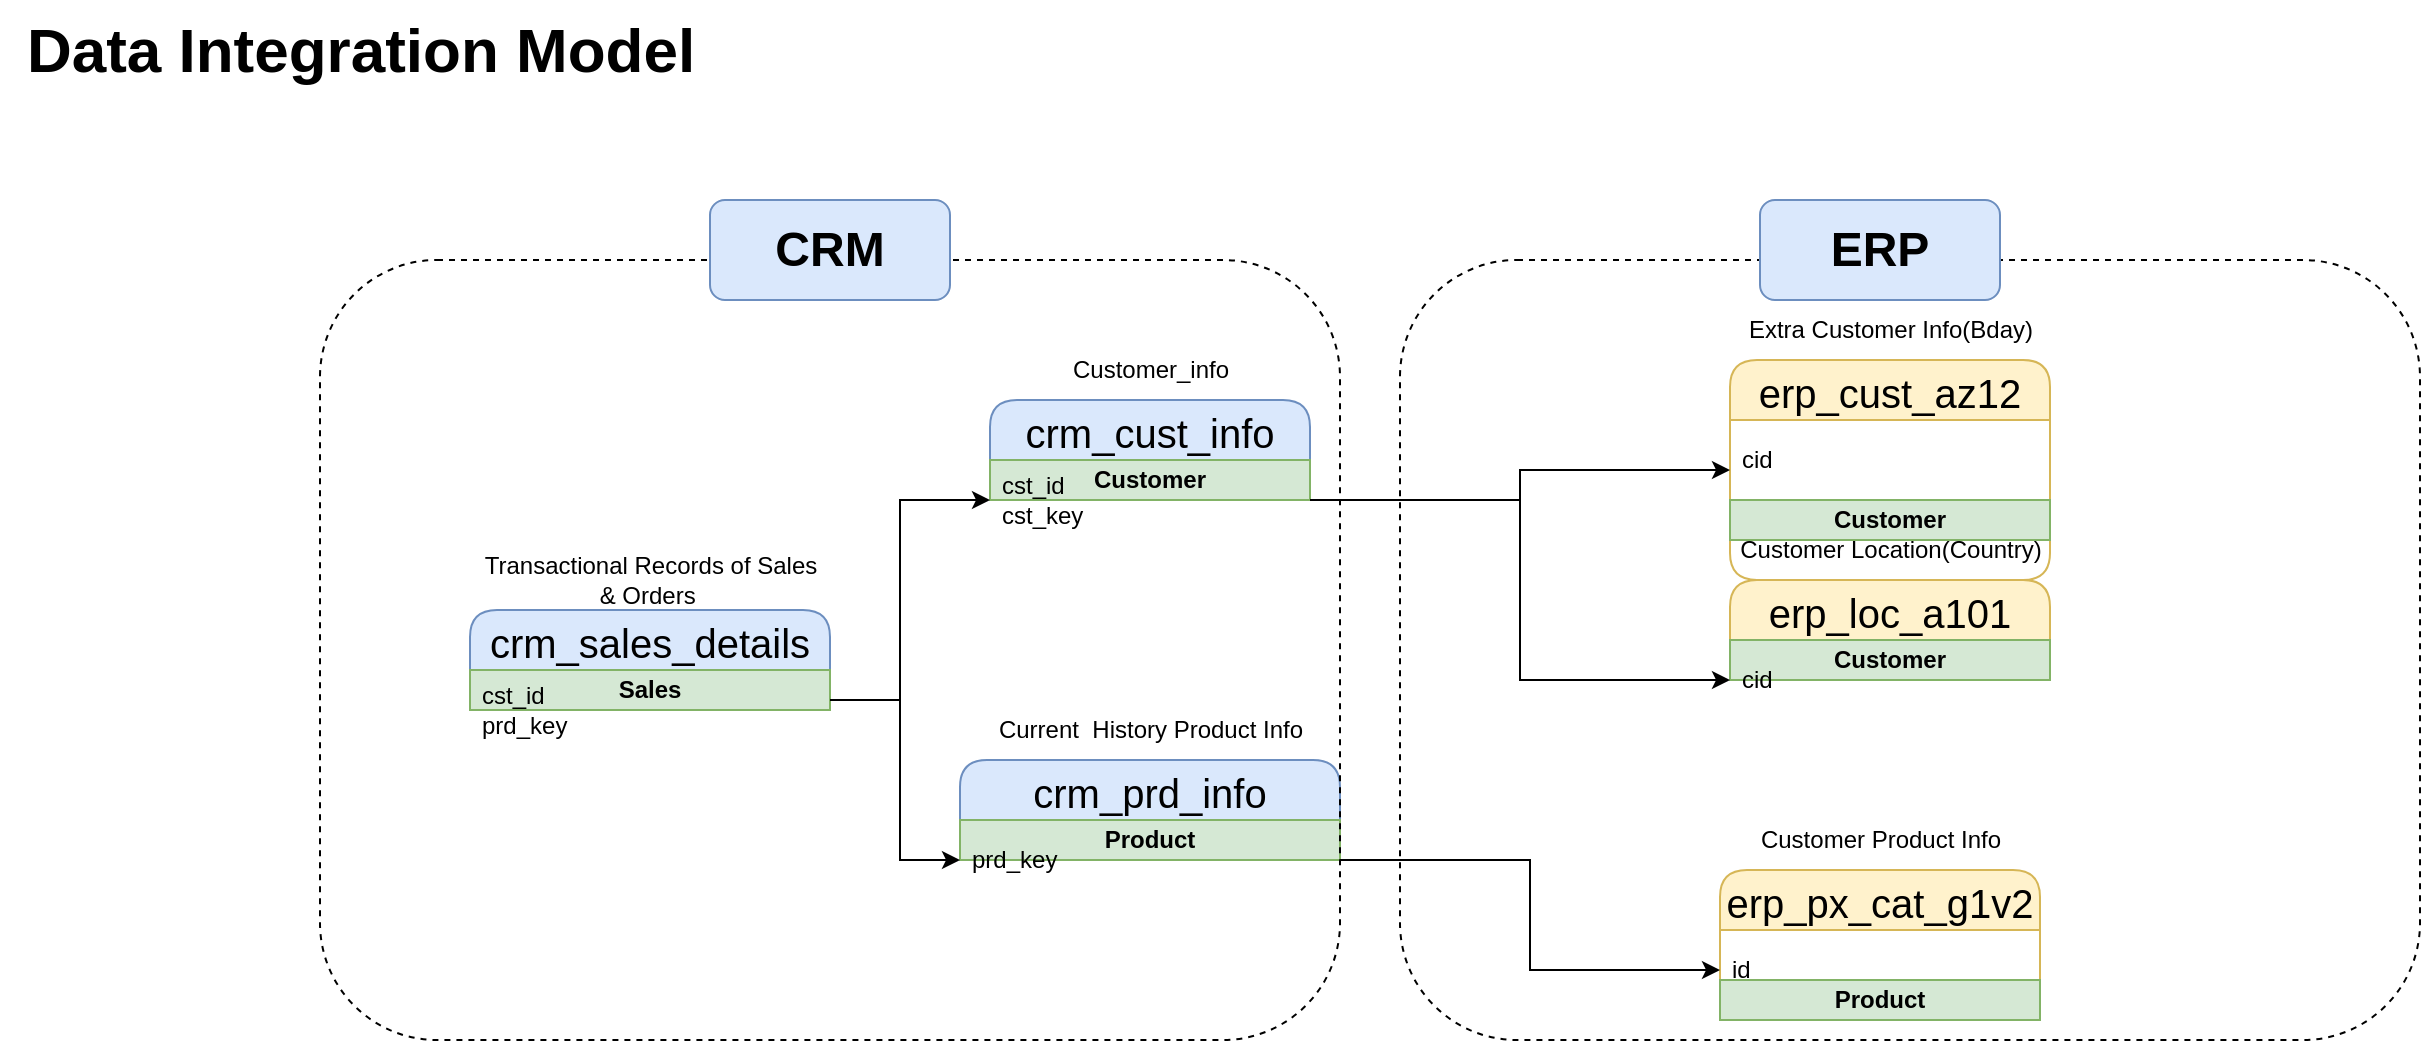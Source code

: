 <mxfile version="28.0.4">
  <diagram name="Page-1" id="wgz6-esirIwSKb2-HDct">
    <mxGraphModel dx="793" dy="1929" grid="1" gridSize="10" guides="1" tooltips="1" connect="1" arrows="1" fold="1" page="1" pageScale="1" pageWidth="850" pageHeight="1100" math="0" shadow="0">
      <root>
        <mxCell id="0" />
        <mxCell id="1" parent="0" />
        <mxCell id="rUQzDFR05NfKmJ5MZdro-1" value="&lt;b&gt;&lt;font style=&quot;font-size: 31px;&quot;&gt;Data Integration Model&lt;/font&gt;&lt;/b&gt;" style="text;html=1;align=center;verticalAlign=middle;resizable=0;points=[];autosize=1;strokeColor=none;fillColor=none;" parent="1" vertex="1">
          <mxGeometry x="30" y="110" width="360" height="50" as="geometry" />
        </mxCell>
        <mxCell id="rUQzDFR05NfKmJ5MZdro-39" value="" style="group" parent="1" vertex="1" connectable="0">
          <mxGeometry x="260" y="260" width="980" height="370" as="geometry" />
        </mxCell>
        <mxCell id="rUQzDFR05NfKmJ5MZdro-2" value="&lt;font style=&quot;font-size: 20px;&quot;&gt;crm_cust_info&lt;/font&gt;" style="swimlane;fontStyle=0;childLayout=stackLayout;horizontal=1;startSize=30;horizontalStack=0;resizeParent=1;resizeParentMax=0;resizeLast=0;collapsible=1;marginBottom=0;whiteSpace=wrap;html=1;rounded=1;fillColor=#dae8fc;strokeColor=#6c8ebf;fontSize=26;container=0;" parent="rUQzDFR05NfKmJ5MZdro-39" vertex="1">
          <mxGeometry x="265" y="50" width="160" height="50" as="geometry" />
        </mxCell>
        <mxCell id="H86CNsFg8huP8Uwna9h--6" value="&lt;b&gt;Customer&lt;/b&gt;" style="text;html=1;strokeColor=#82b366;fillColor=#d5e8d4;align=center;verticalAlign=middle;whiteSpace=wrap;overflow=hidden;" vertex="1" parent="rUQzDFR05NfKmJ5MZdro-2">
          <mxGeometry y="30" width="160" height="20" as="geometry" />
        </mxCell>
        <mxCell id="rUQzDFR05NfKmJ5MZdro-6" value="Customer_info" style="text;html=1;align=center;verticalAlign=middle;resizable=0;points=[];autosize=1;strokeColor=none;fillColor=none;container=0;" parent="rUQzDFR05NfKmJ5MZdro-39" vertex="1">
          <mxGeometry x="295" y="20" width="100" height="30" as="geometry" />
        </mxCell>
        <mxCell id="rUQzDFR05NfKmJ5MZdro-7" value="&lt;font style=&quot;font-size: 20px;&quot;&gt;crm_prd_info&lt;/font&gt;" style="swimlane;fontStyle=0;childLayout=stackLayout;horizontal=1;startSize=30;horizontalStack=0;resizeParent=1;resizeParentMax=0;resizeLast=0;collapsible=1;marginBottom=0;whiteSpace=wrap;html=1;rounded=1;fillColor=#dae8fc;strokeColor=#6c8ebf;fontSize=26;container=0;" parent="rUQzDFR05NfKmJ5MZdro-39" vertex="1">
          <mxGeometry x="250" y="230" width="190" height="50" as="geometry" />
        </mxCell>
        <mxCell id="H86CNsFg8huP8Uwna9h--2" value="&lt;b&gt;Product&lt;/b&gt;" style="text;html=1;strokeColor=#82b366;fillColor=#d5e8d4;align=center;verticalAlign=middle;whiteSpace=wrap;overflow=hidden;" vertex="1" parent="rUQzDFR05NfKmJ5MZdro-7">
          <mxGeometry y="30" width="190" height="20" as="geometry" />
        </mxCell>
        <mxCell id="rUQzDFR05NfKmJ5MZdro-9" value="Current&amp;nbsp; History Product&lt;span style=&quot;background-color: transparent; color: light-dark(rgb(0, 0, 0), rgb(255, 255, 255));&quot;&gt;&amp;nbsp;Info&lt;/span&gt;" style="text;html=1;align=center;verticalAlign=middle;resizable=0;points=[];autosize=1;strokeColor=none;fillColor=none;container=0;" parent="rUQzDFR05NfKmJ5MZdro-39" vertex="1">
          <mxGeometry x="255" y="200" width="180" height="30" as="geometry" />
        </mxCell>
        <mxCell id="rUQzDFR05NfKmJ5MZdro-10" value="&lt;font style=&quot;font-size: 20px;&quot;&gt;crm_sales_details&lt;/font&gt;" style="swimlane;fontStyle=0;childLayout=stackLayout;horizontal=1;startSize=30;horizontalStack=0;resizeParent=1;resizeParentMax=0;resizeLast=0;collapsible=1;marginBottom=0;whiteSpace=wrap;html=1;rounded=1;fillColor=#dae8fc;strokeColor=#6c8ebf;fontSize=26;container=0;" parent="rUQzDFR05NfKmJ5MZdro-39" vertex="1">
          <mxGeometry x="5" y="155" width="180" height="50" as="geometry" />
        </mxCell>
        <mxCell id="H86CNsFg8huP8Uwna9h--13" value="&lt;b&gt;Sales&lt;/b&gt;" style="text;html=1;strokeColor=#82b366;fillColor=#d5e8d4;align=center;verticalAlign=middle;whiteSpace=wrap;overflow=hidden;" vertex="1" parent="rUQzDFR05NfKmJ5MZdro-10">
          <mxGeometry y="30" width="180" height="20" as="geometry" />
        </mxCell>
        <mxCell id="rUQzDFR05NfKmJ5MZdro-12" value="Transactional Records of Sales &lt;br&gt;&amp;amp; Orders&amp;nbsp;" style="text;html=1;align=center;verticalAlign=middle;resizable=0;points=[];autosize=1;strokeColor=none;fillColor=none;container=0;" parent="rUQzDFR05NfKmJ5MZdro-39" vertex="1">
          <mxGeometry y="120" width="190" height="40" as="geometry" />
        </mxCell>
        <mxCell id="rUQzDFR05NfKmJ5MZdro-13" style="edgeStyle=orthogonalEdgeStyle;rounded=0;orthogonalLoop=1;jettySize=auto;html=1;entryX=0;entryY=0.5;entryDx=0;entryDy=0;" parent="rUQzDFR05NfKmJ5MZdro-39" source="rUQzDFR05NfKmJ5MZdro-11" target="rUQzDFR05NfKmJ5MZdro-8" edge="1">
          <mxGeometry relative="1" as="geometry">
            <mxPoint x="230" y="280" as="targetPoint" />
            <Array as="points">
              <mxPoint x="220" y="200" />
              <mxPoint x="220" y="280" />
            </Array>
          </mxGeometry>
        </mxCell>
        <mxCell id="rUQzDFR05NfKmJ5MZdro-15" value="&lt;font style=&quot;font-size: 20px;&quot;&gt;erp_cust_az12&lt;/font&gt;" style="swimlane;fontStyle=0;childLayout=stackLayout;horizontal=1;startSize=30;horizontalStack=0;resizeParent=1;resizeParentMax=0;resizeLast=0;collapsible=1;marginBottom=0;whiteSpace=wrap;html=1;rounded=1;fillColor=#fff2cc;strokeColor=#d6b656;fontSize=26;container=0;" parent="rUQzDFR05NfKmJ5MZdro-39" vertex="1">
          <mxGeometry x="635" y="30" width="160" height="110" as="geometry" />
        </mxCell>
        <mxCell id="rUQzDFR05NfKmJ5MZdro-17" value="Extra Customer Info(Bday)" style="text;html=1;align=center;verticalAlign=middle;resizable=0;points=[];autosize=1;strokeColor=none;fillColor=none;container=0;" parent="rUQzDFR05NfKmJ5MZdro-39" vertex="1">
          <mxGeometry x="630" width="170" height="30" as="geometry" />
        </mxCell>
        <mxCell id="rUQzDFR05NfKmJ5MZdro-20" value="&lt;font style=&quot;font-size: 20px;&quot;&gt;erp_loc_a101&lt;/font&gt;" style="swimlane;fontStyle=0;childLayout=stackLayout;horizontal=1;startSize=30;horizontalStack=0;resizeParent=1;resizeParentMax=0;resizeLast=0;collapsible=1;marginBottom=0;whiteSpace=wrap;html=1;rounded=1;fillColor=#fff2cc;strokeColor=#d6b656;fontSize=26;container=0;" parent="rUQzDFR05NfKmJ5MZdro-39" vertex="1">
          <mxGeometry x="635" y="140" width="160" height="50" as="geometry" />
        </mxCell>
        <mxCell id="H86CNsFg8huP8Uwna9h--8" value="&lt;b&gt;Customer&lt;/b&gt;" style="text;html=1;strokeColor=#82b366;fillColor=#d5e8d4;align=center;verticalAlign=middle;whiteSpace=wrap;overflow=hidden;container=0;" vertex="1" parent="rUQzDFR05NfKmJ5MZdro-20">
          <mxGeometry y="30" width="160" height="20" as="geometry" />
        </mxCell>
        <mxCell id="rUQzDFR05NfKmJ5MZdro-22" value="Customer Location(Country)" style="text;html=1;align=center;verticalAlign=middle;resizable=0;points=[];autosize=1;strokeColor=none;fillColor=none;container=0;" parent="rUQzDFR05NfKmJ5MZdro-39" vertex="1">
          <mxGeometry x="630" y="110" width="170" height="30" as="geometry" />
        </mxCell>
        <mxCell id="rUQzDFR05NfKmJ5MZdro-23" style="edgeStyle=orthogonalEdgeStyle;rounded=0;orthogonalLoop=1;jettySize=auto;html=1;entryX=0;entryY=0.5;entryDx=0;entryDy=0;" parent="rUQzDFR05NfKmJ5MZdro-39" source="rUQzDFR05NfKmJ5MZdro-3" target="rUQzDFR05NfKmJ5MZdro-21" edge="1">
          <mxGeometry relative="1" as="geometry" />
        </mxCell>
        <mxCell id="rUQzDFR05NfKmJ5MZdro-24" value="&lt;font style=&quot;font-size: 20px;&quot;&gt;erp_px_cat_g1v2&lt;/font&gt;" style="swimlane;fontStyle=0;childLayout=stackLayout;horizontal=1;startSize=30;horizontalStack=0;resizeParent=1;resizeParentMax=0;resizeLast=0;collapsible=1;marginBottom=0;whiteSpace=wrap;html=1;rounded=1;fillColor=#fff2cc;strokeColor=#d6b656;fontSize=26;container=0;" parent="rUQzDFR05NfKmJ5MZdro-39" vertex="1">
          <mxGeometry x="630" y="285" width="160" height="70" as="geometry" />
        </mxCell>
        <mxCell id="rUQzDFR05NfKmJ5MZdro-26" style="edgeStyle=orthogonalEdgeStyle;rounded=0;orthogonalLoop=1;jettySize=auto;html=1;entryX=0;entryY=0.5;entryDx=0;entryDy=0;" parent="rUQzDFR05NfKmJ5MZdro-39" source="rUQzDFR05NfKmJ5MZdro-8" target="rUQzDFR05NfKmJ5MZdro-25" edge="1">
          <mxGeometry relative="1" as="geometry" />
        </mxCell>
        <mxCell id="rUQzDFR05NfKmJ5MZdro-27" value="Customer Product Info" style="text;html=1;align=center;verticalAlign=middle;resizable=0;points=[];autosize=1;strokeColor=none;fillColor=none;container=0;" parent="rUQzDFR05NfKmJ5MZdro-39" vertex="1">
          <mxGeometry x="640" y="255" width="140" height="30" as="geometry" />
        </mxCell>
        <mxCell id="rUQzDFR05NfKmJ5MZdro-37" style="edgeStyle=orthogonalEdgeStyle;rounded=0;orthogonalLoop=1;jettySize=auto;html=1;entryX=0;entryY=0.5;entryDx=0;entryDy=0;" parent="rUQzDFR05NfKmJ5MZdro-39" source="rUQzDFR05NfKmJ5MZdro-11" target="rUQzDFR05NfKmJ5MZdro-3" edge="1">
          <mxGeometry relative="1" as="geometry">
            <Array as="points">
              <mxPoint x="220" y="200" />
              <mxPoint x="220" y="100" />
            </Array>
          </mxGeometry>
        </mxCell>
        <mxCell id="rUQzDFR05NfKmJ5MZdro-38" style="edgeStyle=orthogonalEdgeStyle;rounded=0;orthogonalLoop=1;jettySize=auto;html=1;entryX=0;entryY=0.5;entryDx=0;entryDy=0;" parent="rUQzDFR05NfKmJ5MZdro-39" source="rUQzDFR05NfKmJ5MZdro-3" target="rUQzDFR05NfKmJ5MZdro-15" edge="1">
          <mxGeometry relative="1" as="geometry" />
        </mxCell>
        <mxCell id="rUQzDFR05NfKmJ5MZdro-29" value="" style="rounded=1;whiteSpace=wrap;html=1;dashed=1;fillColor=none;container=0;" parent="rUQzDFR05NfKmJ5MZdro-39" vertex="1">
          <mxGeometry x="470" y="-20" width="510" height="390" as="geometry" />
        </mxCell>
        <mxCell id="rUQzDFR05NfKmJ5MZdro-65" value="" style="rounded=1;whiteSpace=wrap;html=1;dashed=1;fillColor=none;container=0;" parent="rUQzDFR05NfKmJ5MZdro-39" vertex="1">
          <mxGeometry x="-70" y="-20" width="510" height="390" as="geometry" />
        </mxCell>
        <mxCell id="rUQzDFR05NfKmJ5MZdro-67" value="&lt;font style=&quot;font-size: 24px;&quot;&gt;&lt;b&gt;CRM&lt;/b&gt;&lt;/font&gt;" style="rounded=1;whiteSpace=wrap;html=1;fillColor=#dae8fc;strokeColor=#6c8ebf;container=0;" parent="rUQzDFR05NfKmJ5MZdro-39" vertex="1">
          <mxGeometry x="125" y="-50" width="120" height="50" as="geometry" />
        </mxCell>
        <mxCell id="rUQzDFR05NfKmJ5MZdro-3" value="cst_id&lt;div&gt;cst_key&lt;/div&gt;" style="text;strokeColor=none;fillColor=none;align=left;verticalAlign=middle;spacingLeft=4;spacingRight=4;overflow=hidden;points=[[0,0.5],[1,0.5]];portConstraint=eastwest;rotatable=0;whiteSpace=wrap;html=1;container=0;" parent="rUQzDFR05NfKmJ5MZdro-39" vertex="1">
          <mxGeometry x="265" y="80" width="160" height="40" as="geometry" />
        </mxCell>
        <mxCell id="rUQzDFR05NfKmJ5MZdro-8" value="prd_key" style="text;strokeColor=none;fillColor=none;align=left;verticalAlign=middle;spacingLeft=4;spacingRight=4;overflow=hidden;points=[[0,0.5],[1,0.5]];portConstraint=eastwest;rotatable=0;whiteSpace=wrap;html=1;container=0;" parent="rUQzDFR05NfKmJ5MZdro-39" vertex="1">
          <mxGeometry x="250" y="260" width="190" height="40" as="geometry" />
        </mxCell>
        <mxCell id="rUQzDFR05NfKmJ5MZdro-11" value="cst_id&lt;div&gt;prd_key&lt;/div&gt;" style="text;strokeColor=none;fillColor=none;align=left;verticalAlign=middle;spacingLeft=4;spacingRight=4;overflow=hidden;points=[[0,0.5],[1,0.5]];portConstraint=eastwest;rotatable=0;whiteSpace=wrap;html=1;container=0;" parent="rUQzDFR05NfKmJ5MZdro-39" vertex="1">
          <mxGeometry x="5" y="185" width="180" height="40" as="geometry" />
        </mxCell>
        <mxCell id="H86CNsFg8huP8Uwna9h--5" value="&lt;b&gt;Product&lt;/b&gt;" style="text;html=1;strokeColor=#82b366;fillColor=#d5e8d4;align=center;verticalAlign=middle;whiteSpace=wrap;overflow=hidden;container=0;" vertex="1" parent="rUQzDFR05NfKmJ5MZdro-39">
          <mxGeometry x="630" y="340" width="160" height="20" as="geometry" />
        </mxCell>
        <mxCell id="rUQzDFR05NfKmJ5MZdro-16" value="cid" style="text;strokeColor=none;fillColor=none;align=left;verticalAlign=middle;spacingLeft=4;spacingRight=4;overflow=hidden;points=[[0,0.5],[1,0.5]];portConstraint=eastwest;rotatable=0;whiteSpace=wrap;html=1;container=0;" parent="rUQzDFR05NfKmJ5MZdro-39" vertex="1">
          <mxGeometry x="635" y="60" width="160" height="40" as="geometry" />
        </mxCell>
        <mxCell id="H86CNsFg8huP8Uwna9h--7" value="&lt;b&gt;Customer&lt;/b&gt;" style="text;html=1;strokeColor=#82b366;fillColor=#d5e8d4;align=center;verticalAlign=middle;whiteSpace=wrap;overflow=hidden;container=0;" vertex="1" parent="rUQzDFR05NfKmJ5MZdro-39">
          <mxGeometry x="635" y="100" width="160" height="20" as="geometry" />
        </mxCell>
        <mxCell id="rUQzDFR05NfKmJ5MZdro-21" value="cid" style="text;strokeColor=none;fillColor=none;align=left;verticalAlign=middle;spacingLeft=4;spacingRight=4;overflow=hidden;points=[[0,0.5],[1,0.5]];portConstraint=eastwest;rotatable=0;whiteSpace=wrap;html=1;container=0;" parent="rUQzDFR05NfKmJ5MZdro-39" vertex="1">
          <mxGeometry x="635" y="170" width="160" height="40" as="geometry" />
        </mxCell>
        <mxCell id="rUQzDFR05NfKmJ5MZdro-25" value="id" style="text;strokeColor=none;fillColor=none;align=left;verticalAlign=middle;spacingLeft=4;spacingRight=4;overflow=hidden;points=[[0,0.5],[1,0.5]];portConstraint=eastwest;rotatable=0;whiteSpace=wrap;html=1;container=0;" parent="rUQzDFR05NfKmJ5MZdro-39" vertex="1">
          <mxGeometry x="630" y="315" width="160" height="40" as="geometry" />
        </mxCell>
        <mxCell id="rUQzDFR05NfKmJ5MZdro-68" value="&lt;font style=&quot;font-size: 24px;&quot;&gt;&lt;b&gt;ERP&lt;/b&gt;&lt;/font&gt;" style="rounded=1;whiteSpace=wrap;html=1;fillColor=#dae8fc;strokeColor=#6c8ebf;container=0;" parent="1" vertex="1">
          <mxGeometry x="910" y="210" width="120" height="50" as="geometry" />
        </mxCell>
      </root>
    </mxGraphModel>
  </diagram>
</mxfile>
